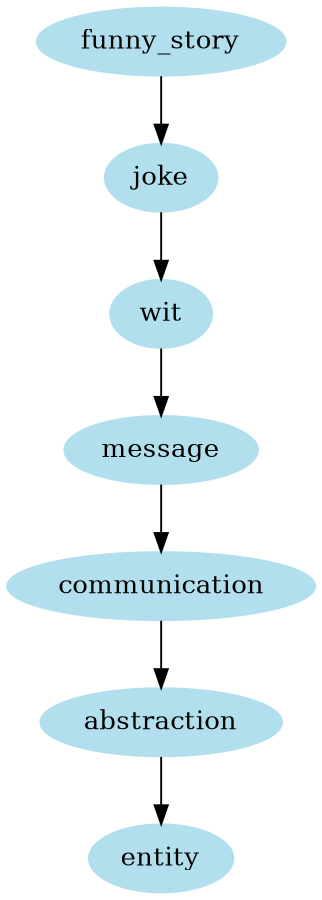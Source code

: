 digraph unix {
	node [color=lightblue2 style=filled]
	size="6,6"
	funny_story -> joke
	joke -> wit
	wit -> message
	message -> communication
	communication -> abstraction
	abstraction -> entity
}

